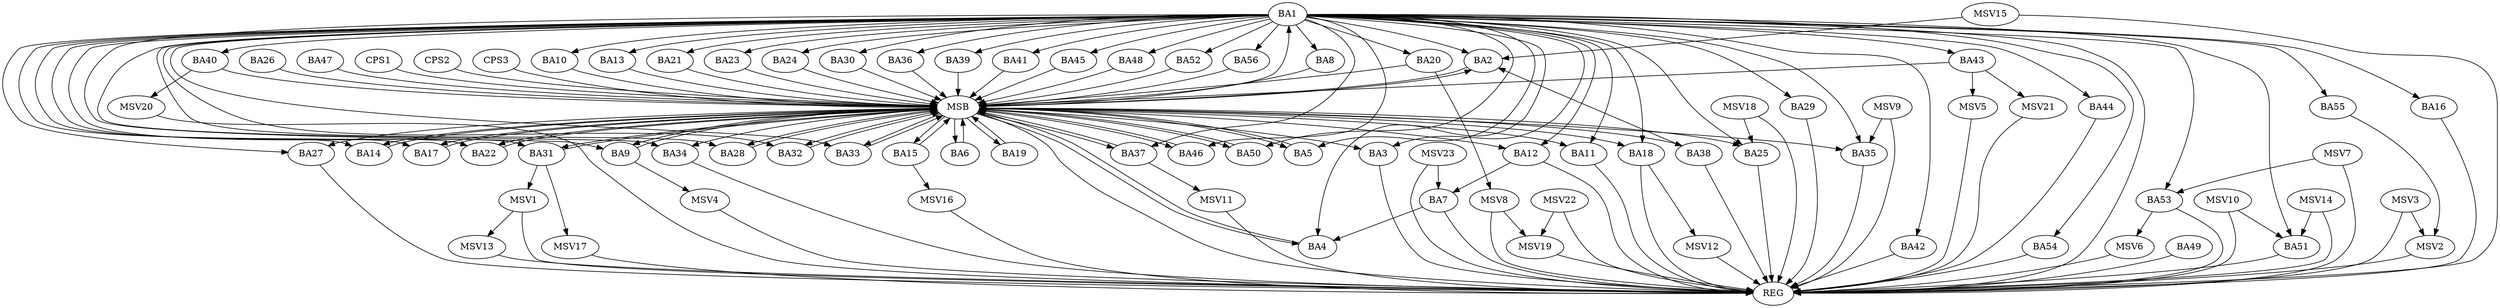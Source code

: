 strict digraph G {
  BA1 [ label="BA1" ];
  BA2 [ label="BA2" ];
  BA3 [ label="BA3" ];
  BA4 [ label="BA4" ];
  BA5 [ label="BA5" ];
  BA6 [ label="BA6" ];
  BA7 [ label="BA7" ];
  BA8 [ label="BA8" ];
  BA9 [ label="BA9" ];
  BA10 [ label="BA10" ];
  BA11 [ label="BA11" ];
  BA12 [ label="BA12" ];
  BA13 [ label="BA13" ];
  BA14 [ label="BA14" ];
  BA15 [ label="BA15" ];
  BA16 [ label="BA16" ];
  BA17 [ label="BA17" ];
  BA18 [ label="BA18" ];
  BA19 [ label="BA19" ];
  BA20 [ label="BA20" ];
  BA21 [ label="BA21" ];
  BA22 [ label="BA22" ];
  BA23 [ label="BA23" ];
  BA24 [ label="BA24" ];
  BA25 [ label="BA25" ];
  BA26 [ label="BA26" ];
  BA27 [ label="BA27" ];
  BA28 [ label="BA28" ];
  BA29 [ label="BA29" ];
  BA30 [ label="BA30" ];
  BA31 [ label="BA31" ];
  BA32 [ label="BA32" ];
  BA33 [ label="BA33" ];
  BA34 [ label="BA34" ];
  BA35 [ label="BA35" ];
  BA36 [ label="BA36" ];
  BA37 [ label="BA37" ];
  BA38 [ label="BA38" ];
  BA39 [ label="BA39" ];
  BA40 [ label="BA40" ];
  BA41 [ label="BA41" ];
  BA42 [ label="BA42" ];
  BA43 [ label="BA43" ];
  BA44 [ label="BA44" ];
  BA45 [ label="BA45" ];
  BA46 [ label="BA46" ];
  BA47 [ label="BA47" ];
  BA48 [ label="BA48" ];
  BA49 [ label="BA49" ];
  BA50 [ label="BA50" ];
  BA51 [ label="BA51" ];
  BA52 [ label="BA52" ];
  BA53 [ label="BA53" ];
  BA54 [ label="BA54" ];
  BA55 [ label="BA55" ];
  BA56 [ label="BA56" ];
  CPS1 [ label="CPS1" ];
  CPS2 [ label="CPS2" ];
  CPS3 [ label="CPS3" ];
  REG [ label="REG" ];
  MSB [ label="MSB" ];
  MSV1 [ label="MSV1" ];
  MSV2 [ label="MSV2" ];
  MSV3 [ label="MSV3" ];
  MSV4 [ label="MSV4" ];
  MSV5 [ label="MSV5" ];
  MSV6 [ label="MSV6" ];
  MSV7 [ label="MSV7" ];
  MSV8 [ label="MSV8" ];
  MSV9 [ label="MSV9" ];
  MSV10 [ label="MSV10" ];
  MSV11 [ label="MSV11" ];
  MSV12 [ label="MSV12" ];
  MSV13 [ label="MSV13" ];
  MSV14 [ label="MSV14" ];
  MSV15 [ label="MSV15" ];
  MSV16 [ label="MSV16" ];
  MSV17 [ label="MSV17" ];
  MSV18 [ label="MSV18" ];
  MSV19 [ label="MSV19" ];
  MSV20 [ label="MSV20" ];
  MSV21 [ label="MSV21" ];
  MSV22 [ label="MSV22" ];
  MSV23 [ label="MSV23" ];
  BA1 -> BA2;
  BA7 -> BA4;
  BA12 -> BA7;
  BA38 -> BA2;
  BA1 -> REG;
  BA3 -> REG;
  BA7 -> REG;
  BA11 -> REG;
  BA12 -> REG;
  BA16 -> REG;
  BA18 -> REG;
  BA25 -> REG;
  BA27 -> REG;
  BA29 -> REG;
  BA34 -> REG;
  BA35 -> REG;
  BA38 -> REG;
  BA42 -> REG;
  BA44 -> REG;
  BA49 -> REG;
  BA51 -> REG;
  BA53 -> REG;
  BA54 -> REG;
  BA2 -> MSB;
  MSB -> BA1;
  MSB -> REG;
  BA4 -> MSB;
  BA5 -> MSB;
  MSB -> BA2;
  BA6 -> MSB;
  BA8 -> MSB;
  MSB -> BA6;
  BA9 -> MSB;
  MSB -> BA5;
  BA10 -> MSB;
  BA13 -> MSB;
  MSB -> BA4;
  BA14 -> MSB;
  BA15 -> MSB;
  BA17 -> MSB;
  MSB -> BA11;
  BA19 -> MSB;
  BA20 -> MSB;
  MSB -> BA19;
  BA21 -> MSB;
  MSB -> BA17;
  BA22 -> MSB;
  BA23 -> MSB;
  MSB -> BA3;
  BA24 -> MSB;
  MSB -> BA18;
  BA26 -> MSB;
  MSB -> BA15;
  BA28 -> MSB;
  BA30 -> MSB;
  MSB -> BA27;
  BA31 -> MSB;
  MSB -> BA14;
  BA32 -> MSB;
  BA33 -> MSB;
  BA36 -> MSB;
  BA37 -> MSB;
  BA39 -> MSB;
  MSB -> BA22;
  BA40 -> MSB;
  MSB -> BA33;
  BA41 -> MSB;
  BA43 -> MSB;
  MSB -> BA28;
  BA45 -> MSB;
  BA46 -> MSB;
  BA47 -> MSB;
  BA48 -> MSB;
  MSB -> BA31;
  BA50 -> MSB;
  BA52 -> MSB;
  MSB -> BA38;
  BA56 -> MSB;
  CPS1 -> MSB;
  MSB -> BA12;
  MSB -> BA25;
  MSB -> BA9;
  CPS2 -> MSB;
  MSB -> BA35;
  MSB -> BA50;
  MSB -> BA46;
  CPS3 -> MSB;
  MSB -> BA37;
  MSB -> BA32;
  MSB -> BA34;
  BA1 -> BA51;
  BA1 -> BA12;
  BA1 -> BA37;
  BA1 -> BA27;
  BA1 -> BA30;
  BA1 -> BA39;
  BA1 -> BA36;
  BA1 -> BA52;
  BA1 -> BA18;
  BA1 -> BA45;
  BA1 -> BA11;
  BA1 -> BA31;
  BA1 -> BA33;
  BA1 -> BA55;
  BA1 -> BA28;
  BA1 -> BA9;
  BA1 -> BA21;
  BA1 -> BA20;
  BA1 -> BA17;
  BA1 -> BA54;
  BA1 -> BA24;
  BA1 -> BA14;
  BA1 -> BA32;
  BA1 -> BA13;
  BA1 -> BA35;
  BA1 -> BA50;
  BA1 -> BA46;
  BA1 -> BA56;
  BA1 -> BA43;
  BA1 -> BA25;
  BA1 -> BA8;
  BA1 -> BA41;
  BA1 -> BA42;
  BA1 -> BA40;
  BA1 -> BA53;
  BA1 -> BA16;
  BA1 -> BA22;
  BA1 -> BA23;
  BA1 -> BA5;
  BA1 -> BA3;
  BA1 -> BA4;
  BA1 -> BA48;
  BA1 -> BA29;
  BA1 -> BA10;
  BA1 -> BA34;
  BA1 -> BA44;
  BA31 -> MSV1;
  MSV1 -> REG;
  BA55 -> MSV2;
  MSV2 -> REG;
  MSV3 -> MSV2;
  MSV3 -> REG;
  BA9 -> MSV4;
  MSV4 -> REG;
  BA43 -> MSV5;
  MSV5 -> REG;
  BA53 -> MSV6;
  MSV6 -> REG;
  MSV7 -> BA53;
  MSV7 -> REG;
  BA20 -> MSV8;
  MSV8 -> REG;
  MSV9 -> BA35;
  MSV9 -> REG;
  MSV10 -> BA51;
  MSV10 -> REG;
  BA37 -> MSV11;
  MSV11 -> REG;
  BA18 -> MSV12;
  MSV12 -> REG;
  MSV1 -> MSV13;
  MSV13 -> REG;
  MSV14 -> BA51;
  MSV14 -> REG;
  MSV15 -> BA2;
  MSV15 -> REG;
  BA15 -> MSV16;
  MSV16 -> REG;
  BA31 -> MSV17;
  MSV17 -> REG;
  MSV18 -> BA25;
  MSV18 -> REG;
  MSV8 -> MSV19;
  MSV19 -> REG;
  BA40 -> MSV20;
  MSV20 -> REG;
  BA43 -> MSV21;
  MSV21 -> REG;
  MSV22 -> MSV19;
  MSV22 -> REG;
  MSV23 -> BA7;
  MSV23 -> REG;
}

